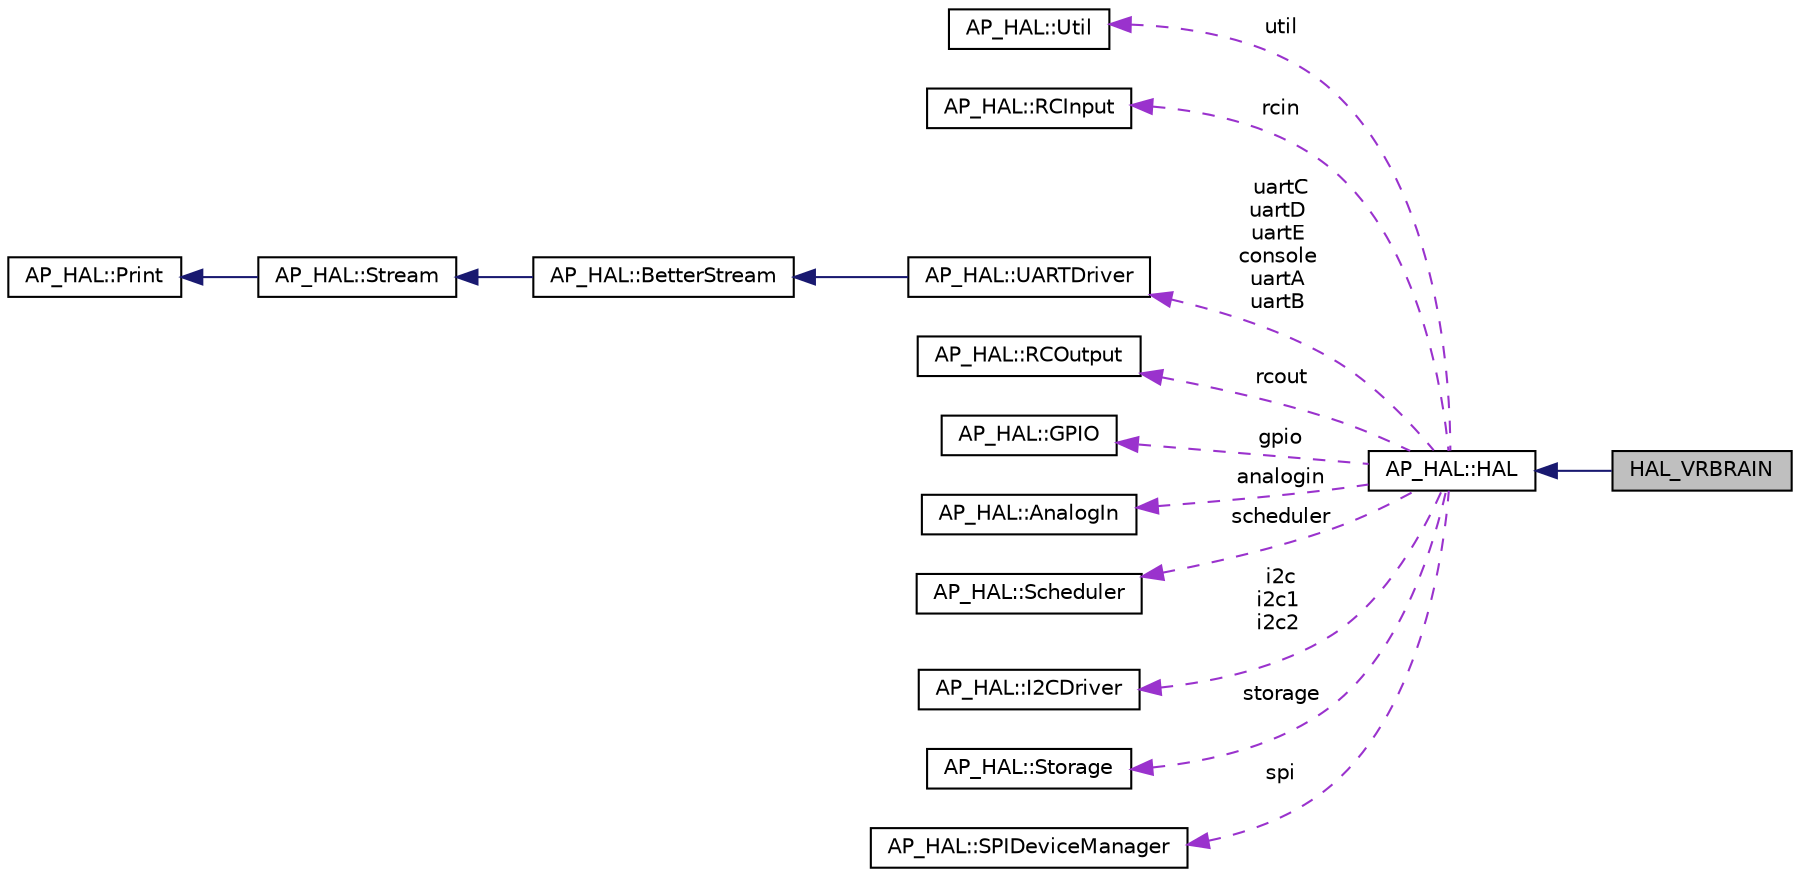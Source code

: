 digraph "HAL_VRBRAIN"
{
 // INTERACTIVE_SVG=YES
  edge [fontname="Helvetica",fontsize="10",labelfontname="Helvetica",labelfontsize="10"];
  node [fontname="Helvetica",fontsize="10",shape=record];
  rankdir="LR";
  Node1 [label="HAL_VRBRAIN",height=0.2,width=0.4,color="black", fillcolor="grey75", style="filled", fontcolor="black"];
  Node2 -> Node1 [dir="back",color="midnightblue",fontsize="10",style="solid",fontname="Helvetica"];
  Node2 [label="AP_HAL::HAL",height=0.2,width=0.4,color="black", fillcolor="white", style="filled",URL="$classAP__HAL_1_1HAL.html"];
  Node3 -> Node2 [dir="back",color="darkorchid3",fontsize="10",style="dashed",label=" util" ,fontname="Helvetica"];
  Node3 [label="AP_HAL::Util",height=0.2,width=0.4,color="black", fillcolor="white", style="filled",URL="$classAP__HAL_1_1Util.html"];
  Node4 -> Node2 [dir="back",color="darkorchid3",fontsize="10",style="dashed",label=" rcin" ,fontname="Helvetica"];
  Node4 [label="AP_HAL::RCInput",height=0.2,width=0.4,color="black", fillcolor="white", style="filled",URL="$classAP__HAL_1_1RCInput.html"];
  Node5 -> Node2 [dir="back",color="darkorchid3",fontsize="10",style="dashed",label=" uartC\nuartD\nuartE\nconsole\nuartA\nuartB" ,fontname="Helvetica"];
  Node5 [label="AP_HAL::UARTDriver",height=0.2,width=0.4,color="black", fillcolor="white", style="filled",URL="$classAP__HAL_1_1UARTDriver.html"];
  Node6 -> Node5 [dir="back",color="midnightblue",fontsize="10",style="solid",fontname="Helvetica"];
  Node6 [label="AP_HAL::BetterStream",height=0.2,width=0.4,color="black", fillcolor="white", style="filled",URL="$classAP__HAL_1_1BetterStream.html"];
  Node7 -> Node6 [dir="back",color="midnightblue",fontsize="10",style="solid",fontname="Helvetica"];
  Node7 [label="AP_HAL::Stream",height=0.2,width=0.4,color="black", fillcolor="white", style="filled",URL="$classAP__HAL_1_1Stream.html"];
  Node8 -> Node7 [dir="back",color="midnightblue",fontsize="10",style="solid",fontname="Helvetica"];
  Node8 [label="AP_HAL::Print",height=0.2,width=0.4,color="black", fillcolor="white", style="filled",URL="$classAP__HAL_1_1Print.html"];
  Node9 -> Node2 [dir="back",color="darkorchid3",fontsize="10",style="dashed",label=" rcout" ,fontname="Helvetica"];
  Node9 [label="AP_HAL::RCOutput",height=0.2,width=0.4,color="black", fillcolor="white", style="filled",URL="$classAP__HAL_1_1RCOutput.html"];
  Node10 -> Node2 [dir="back",color="darkorchid3",fontsize="10",style="dashed",label=" gpio" ,fontname="Helvetica"];
  Node10 [label="AP_HAL::GPIO",height=0.2,width=0.4,color="black", fillcolor="white", style="filled",URL="$classAP__HAL_1_1GPIO.html"];
  Node11 -> Node2 [dir="back",color="darkorchid3",fontsize="10",style="dashed",label=" analogin" ,fontname="Helvetica"];
  Node11 [label="AP_HAL::AnalogIn",height=0.2,width=0.4,color="black", fillcolor="white", style="filled",URL="$classAP__HAL_1_1AnalogIn.html"];
  Node12 -> Node2 [dir="back",color="darkorchid3",fontsize="10",style="dashed",label=" scheduler" ,fontname="Helvetica"];
  Node12 [label="AP_HAL::Scheduler",height=0.2,width=0.4,color="black", fillcolor="white", style="filled",URL="$classAP__HAL_1_1Scheduler.html"];
  Node13 -> Node2 [dir="back",color="darkorchid3",fontsize="10",style="dashed",label=" i2c\ni2c1\ni2c2" ,fontname="Helvetica"];
  Node13 [label="AP_HAL::I2CDriver",height=0.2,width=0.4,color="black", fillcolor="white", style="filled",URL="$classAP__HAL_1_1I2CDriver.html"];
  Node14 -> Node2 [dir="back",color="darkorchid3",fontsize="10",style="dashed",label=" storage" ,fontname="Helvetica"];
  Node14 [label="AP_HAL::Storage",height=0.2,width=0.4,color="black", fillcolor="white", style="filled",URL="$classAP__HAL_1_1Storage.html"];
  Node15 -> Node2 [dir="back",color="darkorchid3",fontsize="10",style="dashed",label=" spi" ,fontname="Helvetica"];
  Node15 [label="AP_HAL::SPIDeviceManager",height=0.2,width=0.4,color="black", fillcolor="white", style="filled",URL="$classAP__HAL_1_1SPIDeviceManager.html"];
}
